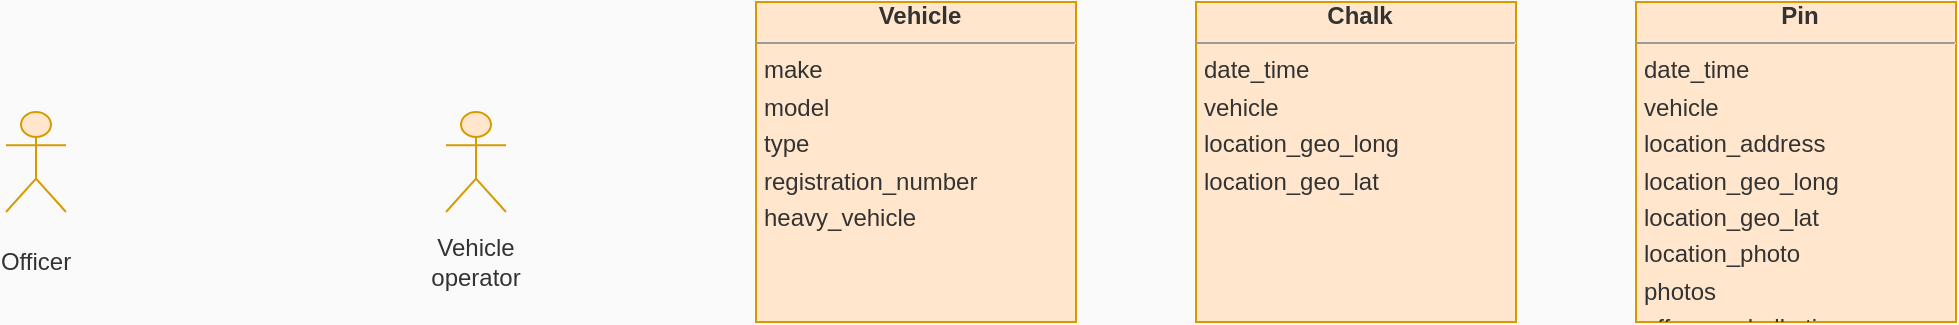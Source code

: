 <mxfile>
  <diagram id="L0X" name="Domain Modal">
    <mxGraphModel dx="0" dy="0" background="#fafafa" grid="0" gridSize="10" guides="1" tooltips="1" connect="1" arrows="1" fold="1" page="1" pageScale="1" pageWidth="1169" pageHeight="827" math="0" shadow="0">
      <root>
        <mxCell id="page_root_L0X" parent="L0X"/>
        <mxCell id="node_root_L0X" parent="page_root_L0X"/>
        <mxCell id="L0X-2" value="Officer" style="whiteSpace=wrap;html=1;rounded=0;fillColor=#ffe6cc;strokeColor=#d79b00;fontColor=#333333;shape=umlActor;verticalLabelPosition=bottom;outlineConnect=1" vertex="1" parent="node_root_L0X">
          <mxGeometry x="95" y="85" width="30" height="50" as="geometry"/>
        </mxCell>
        <mxCell id="L0X-3" value="Vehicle operator" style="whiteSpace=wrap;html=1;rounded=0;fillColor=#ffe6cc;strokeColor=#d79b00;fontColor=#333333;shape=umlActor;verticalLabelPosition=bottom;outlineConnect=1" vertex="1" parent="node_root_L0X">
          <mxGeometry x="315" y="85" width="30" height="50" as="geometry"/>
        </mxCell>
        <mxCell id="L0X-4" value="&lt;p style=&quot;margin:0px;margin-left:4px;margin-bottom:4px;text-align:center&quot;&gt;&lt;b&gt;Vehicle&lt;/b&gt;&lt;/p&gt;&lt;hr size=&quot;1&quot;/&gt;&lt;p style=&quot;margin:0px;margin-left:4px;margin-bottom:4px&quot;&gt;make&lt;/p&gt;&lt;p style=&quot;margin:0px;margin-left:4px;margin-bottom:4px&quot;&gt;model&lt;/p&gt;&lt;p style=&quot;margin:0px;margin-left:4px;margin-bottom:4px&quot;&gt;type&lt;/p&gt;&lt;p style=&quot;margin:0px;margin-left:4px;margin-bottom:4px&quot;&gt;registration_number&lt;/p&gt;&lt;p style=&quot;margin:0px;margin-left:4px;margin-bottom:4px&quot;&gt;heavy_vehicle&lt;/p&gt;" style="whiteSpace=wrap;html=1;rounded=0;fillColor=#ffe6cc;strokeColor=#d79b00;fontColor=#333333;align=left;overflow=fill;fontSize=12;fontFamily=Helvetica" vertex="1" parent="node_root_L0X">
          <mxGeometry x="470" y="30" width="160" height="160" as="geometry"/>
        </mxCell>
        <mxCell id="L0X-5" value="&lt;p style=&quot;margin:0px;margin-left:4px;margin-bottom:4px;text-align:center&quot;&gt;&lt;b&gt;Chalk&lt;/b&gt;&lt;/p&gt;&lt;hr size=&quot;1&quot;/&gt;&lt;p style=&quot;margin:0px;margin-left:4px;margin-bottom:4px&quot;&gt;date_time&lt;/p&gt;&lt;p style=&quot;margin:0px;margin-left:4px;margin-bottom:4px&quot;&gt;vehicle&lt;/p&gt;&lt;p style=&quot;margin:0px;margin-left:4px;margin-bottom:4px&quot;&gt;location_geo_long&lt;/p&gt;&lt;p style=&quot;margin:0px;margin-left:4px;margin-bottom:4px&quot;&gt;location_geo_lat&lt;/p&gt;" style="whiteSpace=wrap;html=1;rounded=0;fillColor=#ffe6cc;strokeColor=#d79b00;fontColor=#333333;align=left;overflow=fill;fontSize=12;fontFamily=Helvetica" vertex="1" parent="node_root_L0X">
          <mxGeometry x="690" y="30" width="160" height="160" as="geometry"/>
        </mxCell>
        <mxCell id="L0X-6" value="&lt;p style=&quot;margin:0px;margin-left:4px;margin-bottom:4px;text-align:center&quot;&gt;&lt;b&gt;Pin&lt;/b&gt;&lt;/p&gt;&lt;hr size=&quot;1&quot;/&gt;&lt;p style=&quot;margin:0px;margin-left:4px;margin-bottom:4px&quot;&gt;date_time&lt;/p&gt;&lt;p style=&quot;margin:0px;margin-left:4px;margin-bottom:4px&quot;&gt;vehicle&lt;/p&gt;&lt;p style=&quot;margin:0px;margin-left:4px;margin-bottom:4px&quot;&gt;location_address&lt;/p&gt;&lt;p style=&quot;margin:0px;margin-left:4px;margin-bottom:4px&quot;&gt;location_geo_long&lt;/p&gt;&lt;p style=&quot;margin:0px;margin-left:4px;margin-bottom:4px&quot;&gt;location_geo_lat&lt;/p&gt;&lt;p style=&quot;margin:0px;margin-left:4px;margin-bottom:4px&quot;&gt;location_photo&lt;/p&gt;&lt;p style=&quot;margin:0px;margin-left:4px;margin-bottom:4px&quot;&gt;photos&lt;/p&gt;&lt;p style=&quot;margin:0px;margin-left:4px;margin-bottom:4px&quot;&gt;offense_chalk_time&lt;/p&gt;&lt;p style=&quot;margin:0px;margin-left:4px;margin-bottom:4px&quot;&gt;offense_offence_limit_time&lt;/p&gt;&lt;p style=&quot;margin:0px;margin-left:4px;margin-bottom:4px&quot;&gt;offense_pin_time&lt;/p&gt;" style="whiteSpace=wrap;html=1;rounded=0;fillColor=#ffe6cc;strokeColor=#d79b00;fontColor=#333333;align=left;overflow=fill;fontSize=12;fontFamily=Helvetica" vertex="1" parent="node_root_L0X">
          <mxGeometry x="910" y="30" width="160" height="160" as="geometry"/>
        </mxCell>
      </root>
    </mxGraphModel>
  </diagram>
</mxfile>